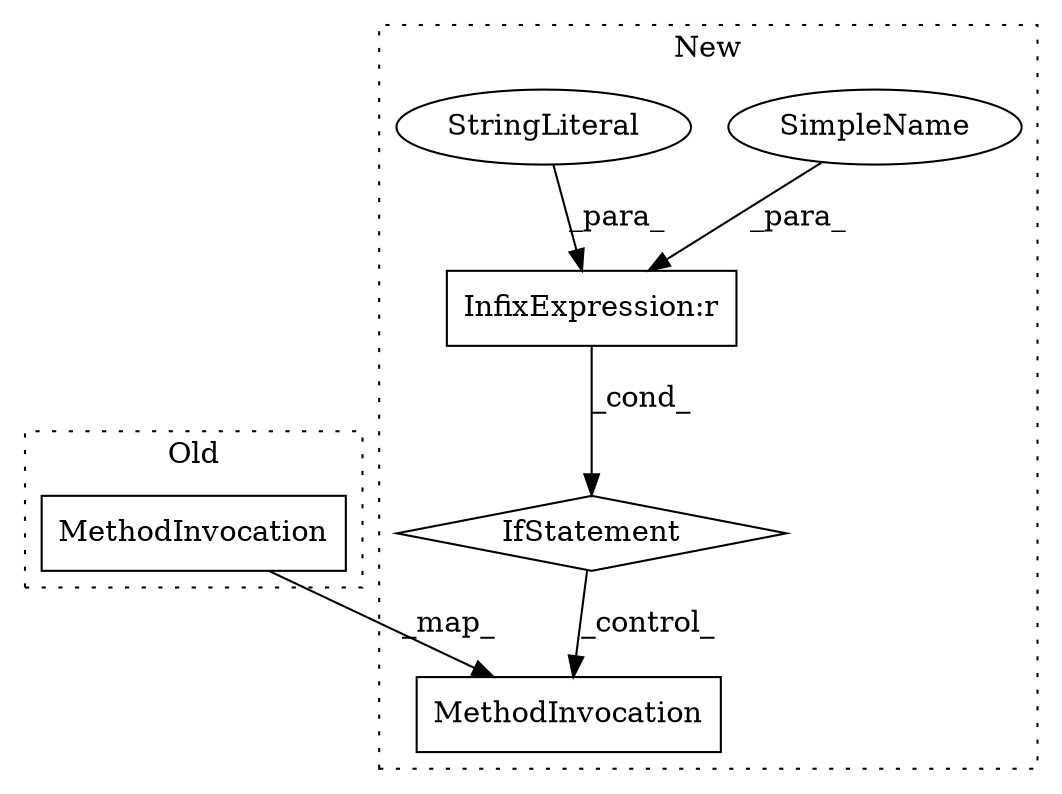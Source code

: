 digraph G {
subgraph cluster0 {
2 [label="MethodInvocation" a="32" s="-1,-1" l="0,0" shape="box"];
label = "Old";
style="dotted";
}
subgraph cluster1 {
1 [label="IfStatement" a="25" s="-1,-1" l="0,0" shape="diamond"];
3 [label="MethodInvocation" a="32" s="-1,-1" l="0,0" shape="box"];
4 [label="SimpleName" a="42" s="-1" l="0" shape="ellipse"];
5 [label="StringLiteral" a="45" s="-1" l="0" shape="ellipse"];
6 [label="InfixExpression:r" a="27" s="-1" l="0" shape="box"];
label = "New";
style="dotted";
}
1 -> 3 [label="_control_"];
2 -> 3 [label="_map_"];
4 -> 6 [label="_para_"];
5 -> 6 [label="_para_"];
6 -> 1 [label="_cond_"];
}